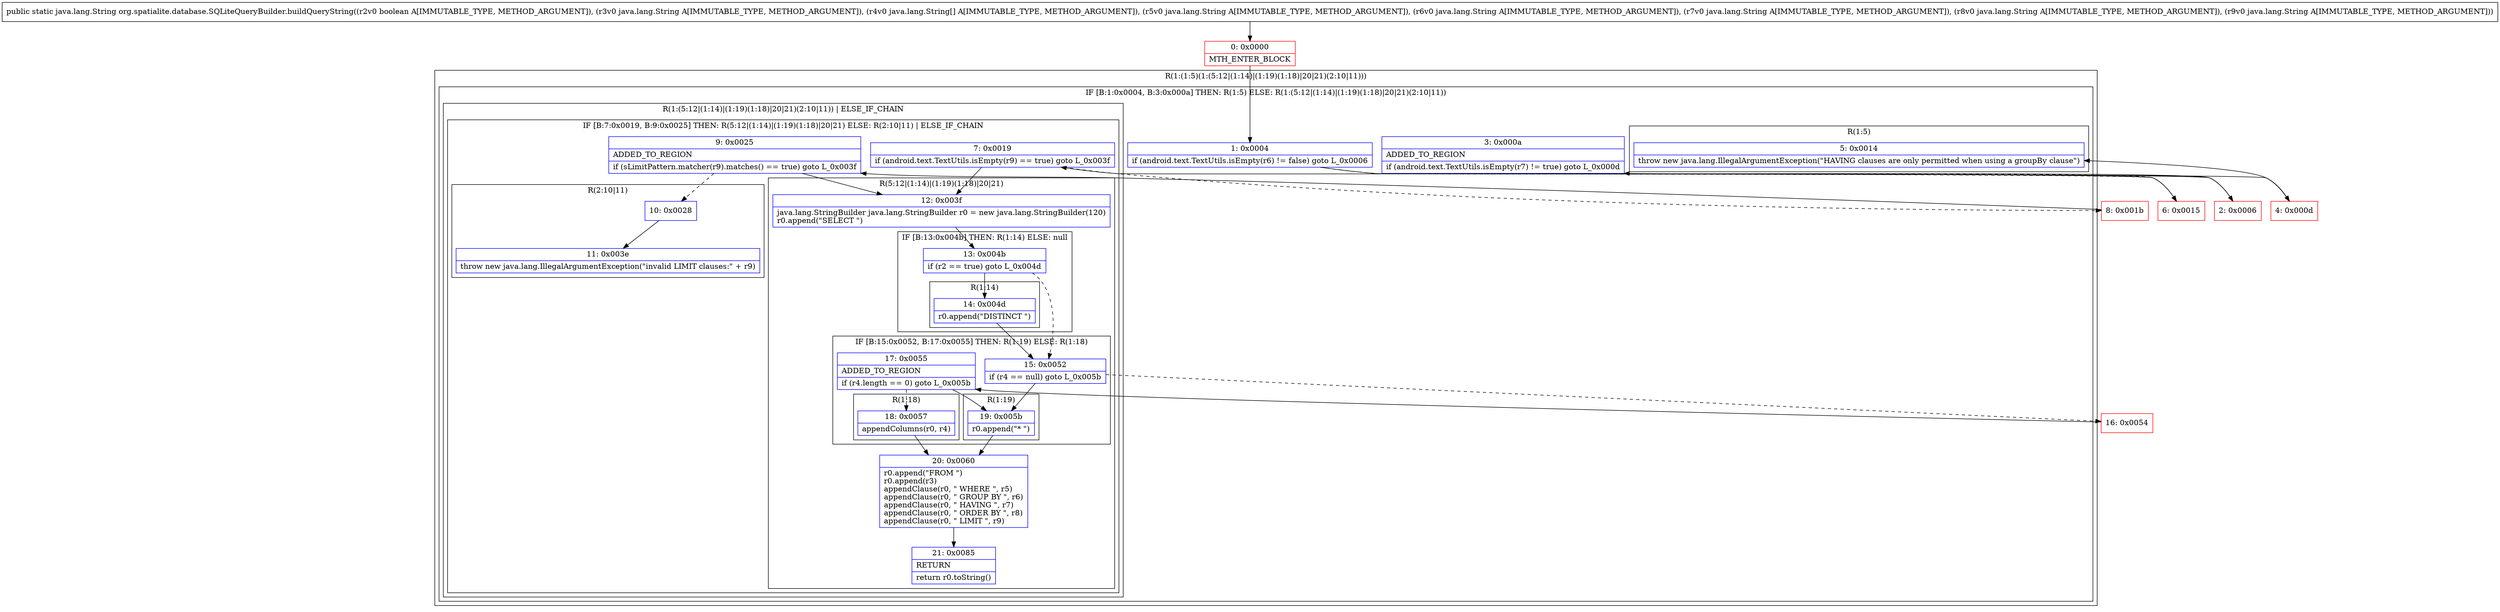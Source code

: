 digraph "CFG fororg.spatialite.database.SQLiteQueryBuilder.buildQueryString(ZLjava\/lang\/String;[Ljava\/lang\/String;Ljava\/lang\/String;Ljava\/lang\/String;Ljava\/lang\/String;Ljava\/lang\/String;Ljava\/lang\/String;)Ljava\/lang\/String;" {
subgraph cluster_Region_1954359145 {
label = "R(1:(1:5)(1:(5:12|(1:14)|(1:19)(1:18)|20|21)(2:10|11)))";
node [shape=record,color=blue];
subgraph cluster_IfRegion_497429812 {
label = "IF [B:1:0x0004, B:3:0x000a] THEN: R(1:5) ELSE: R(1:(5:12|(1:14)|(1:19)(1:18)|20|21)(2:10|11))";
node [shape=record,color=blue];
Node_1 [shape=record,label="{1\:\ 0x0004|if (android.text.TextUtils.isEmpty(r6) != false) goto L_0x0006\l}"];
Node_3 [shape=record,label="{3\:\ 0x000a|ADDED_TO_REGION\l|if (android.text.TextUtils.isEmpty(r7) != true) goto L_0x000d\l}"];
subgraph cluster_Region_81360490 {
label = "R(1:5)";
node [shape=record,color=blue];
Node_5 [shape=record,label="{5\:\ 0x0014|throw new java.lang.IllegalArgumentException(\"HAVING clauses are only permitted when using a groupBy clause\")\l}"];
}
subgraph cluster_Region_1976750637 {
label = "R(1:(5:12|(1:14)|(1:19)(1:18)|20|21)(2:10|11)) | ELSE_IF_CHAIN\l";
node [shape=record,color=blue];
subgraph cluster_IfRegion_1745483153 {
label = "IF [B:7:0x0019, B:9:0x0025] THEN: R(5:12|(1:14)|(1:19)(1:18)|20|21) ELSE: R(2:10|11) | ELSE_IF_CHAIN\l";
node [shape=record,color=blue];
Node_7 [shape=record,label="{7\:\ 0x0019|if (android.text.TextUtils.isEmpty(r9) == true) goto L_0x003f\l}"];
Node_9 [shape=record,label="{9\:\ 0x0025|ADDED_TO_REGION\l|if (sLimitPattern.matcher(r9).matches() == true) goto L_0x003f\l}"];
subgraph cluster_Region_1677366494 {
label = "R(5:12|(1:14)|(1:19)(1:18)|20|21)";
node [shape=record,color=blue];
Node_12 [shape=record,label="{12\:\ 0x003f|java.lang.StringBuilder java.lang.StringBuilder r0 = new java.lang.StringBuilder(120)\lr0.append(\"SELECT \")\l}"];
subgraph cluster_IfRegion_1147841065 {
label = "IF [B:13:0x004b] THEN: R(1:14) ELSE: null";
node [shape=record,color=blue];
Node_13 [shape=record,label="{13\:\ 0x004b|if (r2 == true) goto L_0x004d\l}"];
subgraph cluster_Region_1723093815 {
label = "R(1:14)";
node [shape=record,color=blue];
Node_14 [shape=record,label="{14\:\ 0x004d|r0.append(\"DISTINCT \")\l}"];
}
}
subgraph cluster_IfRegion_198176488 {
label = "IF [B:15:0x0052, B:17:0x0055] THEN: R(1:19) ELSE: R(1:18)";
node [shape=record,color=blue];
Node_15 [shape=record,label="{15\:\ 0x0052|if (r4 == null) goto L_0x005b\l}"];
Node_17 [shape=record,label="{17\:\ 0x0055|ADDED_TO_REGION\l|if (r4.length == 0) goto L_0x005b\l}"];
subgraph cluster_Region_1961548243 {
label = "R(1:19)";
node [shape=record,color=blue];
Node_19 [shape=record,label="{19\:\ 0x005b|r0.append(\"* \")\l}"];
}
subgraph cluster_Region_2076307304 {
label = "R(1:18)";
node [shape=record,color=blue];
Node_18 [shape=record,label="{18\:\ 0x0057|appendColumns(r0, r4)\l}"];
}
}
Node_20 [shape=record,label="{20\:\ 0x0060|r0.append(\"FROM \")\lr0.append(r3)\lappendClause(r0, \" WHERE \", r5)\lappendClause(r0, \" GROUP BY \", r6)\lappendClause(r0, \" HAVING \", r7)\lappendClause(r0, \" ORDER BY \", r8)\lappendClause(r0, \" LIMIT \", r9)\l}"];
Node_21 [shape=record,label="{21\:\ 0x0085|RETURN\l|return r0.toString()\l}"];
}
subgraph cluster_Region_1752106502 {
label = "R(2:10|11)";
node [shape=record,color=blue];
Node_10 [shape=record,label="{10\:\ 0x0028}"];
Node_11 [shape=record,label="{11\:\ 0x003e|throw new java.lang.IllegalArgumentException(\"invalid LIMIT clauses:\" + r9)\l}"];
}
}
}
}
}
Node_0 [shape=record,color=red,label="{0\:\ 0x0000|MTH_ENTER_BLOCK\l}"];
Node_2 [shape=record,color=red,label="{2\:\ 0x0006}"];
Node_4 [shape=record,color=red,label="{4\:\ 0x000d}"];
Node_6 [shape=record,color=red,label="{6\:\ 0x0015}"];
Node_8 [shape=record,color=red,label="{8\:\ 0x001b}"];
Node_16 [shape=record,color=red,label="{16\:\ 0x0054}"];
MethodNode[shape=record,label="{public static java.lang.String org.spatialite.database.SQLiteQueryBuilder.buildQueryString((r2v0 boolean A[IMMUTABLE_TYPE, METHOD_ARGUMENT]), (r3v0 java.lang.String A[IMMUTABLE_TYPE, METHOD_ARGUMENT]), (r4v0 java.lang.String[] A[IMMUTABLE_TYPE, METHOD_ARGUMENT]), (r5v0 java.lang.String A[IMMUTABLE_TYPE, METHOD_ARGUMENT]), (r6v0 java.lang.String A[IMMUTABLE_TYPE, METHOD_ARGUMENT]), (r7v0 java.lang.String A[IMMUTABLE_TYPE, METHOD_ARGUMENT]), (r8v0 java.lang.String A[IMMUTABLE_TYPE, METHOD_ARGUMENT]), (r9v0 java.lang.String A[IMMUTABLE_TYPE, METHOD_ARGUMENT])) }"];
MethodNode -> Node_0;
Node_1 -> Node_2;
Node_1 -> Node_6[style=dashed];
Node_3 -> Node_4;
Node_3 -> Node_6[style=dashed];
Node_7 -> Node_8[style=dashed];
Node_7 -> Node_12;
Node_9 -> Node_10[style=dashed];
Node_9 -> Node_12;
Node_12 -> Node_13;
Node_13 -> Node_14;
Node_13 -> Node_15[style=dashed];
Node_14 -> Node_15;
Node_15 -> Node_16[style=dashed];
Node_15 -> Node_19;
Node_17 -> Node_18[style=dashed];
Node_17 -> Node_19;
Node_19 -> Node_20;
Node_18 -> Node_20;
Node_20 -> Node_21;
Node_10 -> Node_11;
Node_0 -> Node_1;
Node_2 -> Node_3;
Node_4 -> Node_5;
Node_6 -> Node_7;
Node_8 -> Node_9;
Node_16 -> Node_17;
}

